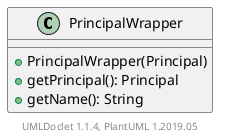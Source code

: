 @startuml

    class PrincipalWrapper [[PrincipalWrapper.html]] {
        +PrincipalWrapper(Principal)
        +getPrincipal(): Principal
        +getName(): String
    }


    center footer UMLDoclet 1.1.4, PlantUML 1.2019.05
@enduml
